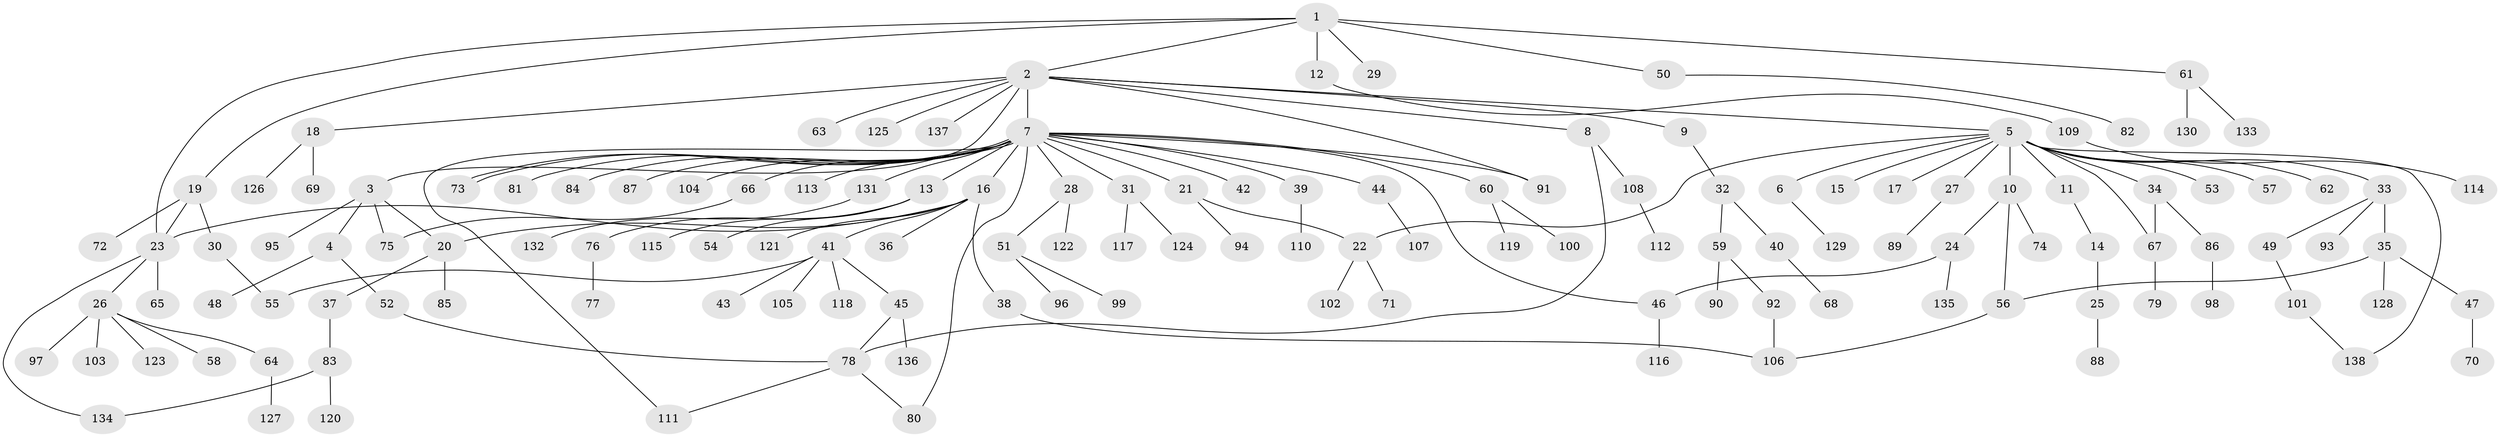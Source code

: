// Generated by graph-tools (version 1.1) at 2025/26/03/09/25 03:26:06]
// undirected, 138 vertices, 156 edges
graph export_dot {
graph [start="1"]
  node [color=gray90,style=filled];
  1;
  2;
  3;
  4;
  5;
  6;
  7;
  8;
  9;
  10;
  11;
  12;
  13;
  14;
  15;
  16;
  17;
  18;
  19;
  20;
  21;
  22;
  23;
  24;
  25;
  26;
  27;
  28;
  29;
  30;
  31;
  32;
  33;
  34;
  35;
  36;
  37;
  38;
  39;
  40;
  41;
  42;
  43;
  44;
  45;
  46;
  47;
  48;
  49;
  50;
  51;
  52;
  53;
  54;
  55;
  56;
  57;
  58;
  59;
  60;
  61;
  62;
  63;
  64;
  65;
  66;
  67;
  68;
  69;
  70;
  71;
  72;
  73;
  74;
  75;
  76;
  77;
  78;
  79;
  80;
  81;
  82;
  83;
  84;
  85;
  86;
  87;
  88;
  89;
  90;
  91;
  92;
  93;
  94;
  95;
  96;
  97;
  98;
  99;
  100;
  101;
  102;
  103;
  104;
  105;
  106;
  107;
  108;
  109;
  110;
  111;
  112;
  113;
  114;
  115;
  116;
  117;
  118;
  119;
  120;
  121;
  122;
  123;
  124;
  125;
  126;
  127;
  128;
  129;
  130;
  131;
  132;
  133;
  134;
  135;
  136;
  137;
  138;
  1 -- 2;
  1 -- 12;
  1 -- 19;
  1 -- 23;
  1 -- 29;
  1 -- 50;
  1 -- 61;
  2 -- 3;
  2 -- 5;
  2 -- 7;
  2 -- 8;
  2 -- 9;
  2 -- 18;
  2 -- 63;
  2 -- 91;
  2 -- 125;
  2 -- 137;
  3 -- 4;
  3 -- 20;
  3 -- 75;
  3 -- 95;
  4 -- 48;
  4 -- 52;
  5 -- 6;
  5 -- 10;
  5 -- 11;
  5 -- 15;
  5 -- 17;
  5 -- 22;
  5 -- 27;
  5 -- 33;
  5 -- 34;
  5 -- 53;
  5 -- 57;
  5 -- 62;
  5 -- 67;
  5 -- 138;
  6 -- 129;
  7 -- 13;
  7 -- 16;
  7 -- 21;
  7 -- 28;
  7 -- 31;
  7 -- 39;
  7 -- 42;
  7 -- 44;
  7 -- 46;
  7 -- 60;
  7 -- 66;
  7 -- 73;
  7 -- 73;
  7 -- 80;
  7 -- 81;
  7 -- 84;
  7 -- 87;
  7 -- 91;
  7 -- 104;
  7 -- 111;
  7 -- 113;
  7 -- 131;
  8 -- 78;
  8 -- 108;
  9 -- 32;
  10 -- 24;
  10 -- 56;
  10 -- 74;
  11 -- 14;
  12 -- 109;
  13 -- 54;
  13 -- 76;
  13 -- 115;
  14 -- 25;
  16 -- 20;
  16 -- 23;
  16 -- 36;
  16 -- 38;
  16 -- 41;
  16 -- 121;
  18 -- 69;
  18 -- 126;
  19 -- 23;
  19 -- 30;
  19 -- 72;
  20 -- 37;
  20 -- 85;
  21 -- 22;
  21 -- 94;
  22 -- 71;
  22 -- 102;
  23 -- 26;
  23 -- 65;
  23 -- 134;
  24 -- 46;
  24 -- 135;
  25 -- 88;
  26 -- 58;
  26 -- 64;
  26 -- 97;
  26 -- 103;
  26 -- 123;
  27 -- 89;
  28 -- 51;
  28 -- 122;
  30 -- 55;
  31 -- 117;
  31 -- 124;
  32 -- 40;
  32 -- 59;
  33 -- 35;
  33 -- 49;
  33 -- 93;
  34 -- 67;
  34 -- 86;
  35 -- 47;
  35 -- 56;
  35 -- 128;
  37 -- 83;
  38 -- 106;
  39 -- 110;
  40 -- 68;
  41 -- 43;
  41 -- 45;
  41 -- 55;
  41 -- 105;
  41 -- 118;
  44 -- 107;
  45 -- 78;
  45 -- 136;
  46 -- 116;
  47 -- 70;
  49 -- 101;
  50 -- 82;
  51 -- 96;
  51 -- 99;
  52 -- 78;
  56 -- 106;
  59 -- 90;
  59 -- 92;
  60 -- 100;
  60 -- 119;
  61 -- 130;
  61 -- 133;
  64 -- 127;
  66 -- 75;
  67 -- 79;
  76 -- 77;
  78 -- 80;
  78 -- 111;
  83 -- 120;
  83 -- 134;
  86 -- 98;
  92 -- 106;
  101 -- 138;
  108 -- 112;
  109 -- 114;
  131 -- 132;
}
